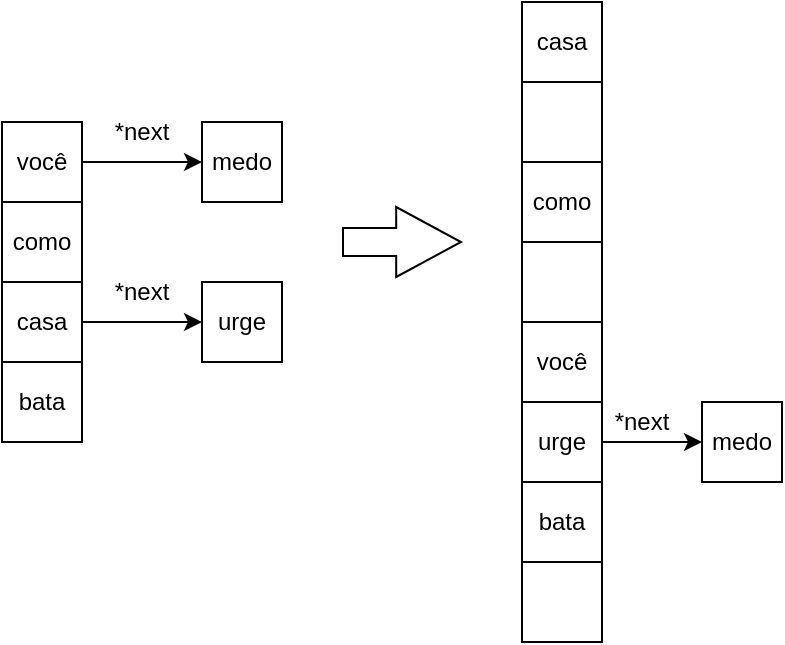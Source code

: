 <mxfile version="20.7.4" type="device"><diagram id="P4DY_vsRLVLFIwnyd4wA" name="Página-1"><mxGraphModel dx="1009" dy="550" grid="1" gridSize="10" guides="1" tooltips="1" connect="1" arrows="1" fold="1" page="1" pageScale="1" pageWidth="827" pageHeight="1169" math="0" shadow="0"><root><mxCell id="0"/><mxCell id="1" parent="0"/><mxCell id="TabeZRSA6f_z4-4sh88Q-2" value="você" style="rounded=0;whiteSpace=wrap;html=1;" vertex="1" parent="1"><mxGeometry x="140" y="200" width="40" height="40" as="geometry"/></mxCell><mxCell id="TabeZRSA6f_z4-4sh88Q-3" value="como" style="rounded=0;whiteSpace=wrap;html=1;" vertex="1" parent="1"><mxGeometry x="140" y="240" width="40" height="40" as="geometry"/></mxCell><mxCell id="TabeZRSA6f_z4-4sh88Q-20" value="" style="edgeStyle=orthogonalEdgeStyle;rounded=0;orthogonalLoop=1;jettySize=auto;html=1;" edge="1" parent="1" source="TabeZRSA6f_z4-4sh88Q-4" target="TabeZRSA6f_z4-4sh88Q-18"><mxGeometry relative="1" as="geometry"/></mxCell><mxCell id="TabeZRSA6f_z4-4sh88Q-4" value="casa" style="rounded=0;whiteSpace=wrap;html=1;" vertex="1" parent="1"><mxGeometry x="140" y="280" width="40" height="40" as="geometry"/></mxCell><mxCell id="TabeZRSA6f_z4-4sh88Q-5" value="bata" style="rounded=0;whiteSpace=wrap;html=1;" vertex="1" parent="1"><mxGeometry x="140" y="320" width="40" height="40" as="geometry"/></mxCell><mxCell id="TabeZRSA6f_z4-4sh88Q-6" value="casa" style="rounded=0;whiteSpace=wrap;html=1;" vertex="1" parent="1"><mxGeometry x="400" y="140" width="40" height="40" as="geometry"/></mxCell><mxCell id="TabeZRSA6f_z4-4sh88Q-7" value="" style="rounded=0;whiteSpace=wrap;html=1;" vertex="1" parent="1"><mxGeometry x="400" y="180" width="40" height="40" as="geometry"/></mxCell><mxCell id="TabeZRSA6f_z4-4sh88Q-8" value="como" style="rounded=0;whiteSpace=wrap;html=1;" vertex="1" parent="1"><mxGeometry x="400" y="220" width="40" height="40" as="geometry"/></mxCell><mxCell id="TabeZRSA6f_z4-4sh88Q-9" value="" style="rounded=0;whiteSpace=wrap;html=1;" vertex="1" parent="1"><mxGeometry x="400" y="260" width="40" height="40" as="geometry"/></mxCell><mxCell id="TabeZRSA6f_z4-4sh88Q-10" value="você" style="rounded=0;whiteSpace=wrap;html=1;" vertex="1" parent="1"><mxGeometry x="400" y="300" width="40" height="40" as="geometry"/></mxCell><mxCell id="TabeZRSA6f_z4-4sh88Q-24" value="" style="edgeStyle=orthogonalEdgeStyle;rounded=0;orthogonalLoop=1;jettySize=auto;html=1;" edge="1" parent="1" source="TabeZRSA6f_z4-4sh88Q-11" target="TabeZRSA6f_z4-4sh88Q-23"><mxGeometry relative="1" as="geometry"/></mxCell><mxCell id="TabeZRSA6f_z4-4sh88Q-11" value="urge" style="rounded=0;whiteSpace=wrap;html=1;" vertex="1" parent="1"><mxGeometry x="400" y="340" width="40" height="40" as="geometry"/></mxCell><mxCell id="TabeZRSA6f_z4-4sh88Q-12" value="bata" style="rounded=0;whiteSpace=wrap;html=1;" vertex="1" parent="1"><mxGeometry x="400" y="380" width="40" height="40" as="geometry"/></mxCell><mxCell id="TabeZRSA6f_z4-4sh88Q-13" value="" style="rounded=0;whiteSpace=wrap;html=1;" vertex="1" parent="1"><mxGeometry x="400" y="420" width="40" height="40" as="geometry"/></mxCell><mxCell id="TabeZRSA6f_z4-4sh88Q-14" value="" style="endArrow=classic;html=1;rounded=0;exitX=1;exitY=0.5;exitDx=0;exitDy=0;" edge="1" parent="1" source="TabeZRSA6f_z4-4sh88Q-2"><mxGeometry width="50" height="50" relative="1" as="geometry"><mxPoint x="190" y="240" as="sourcePoint"/><mxPoint x="240" y="220" as="targetPoint"/></mxGeometry></mxCell><mxCell id="TabeZRSA6f_z4-4sh88Q-15" value="medo" style="rounded=0;whiteSpace=wrap;html=1;" vertex="1" parent="1"><mxGeometry x="240" y="200" width="40" height="40" as="geometry"/></mxCell><mxCell id="TabeZRSA6f_z4-4sh88Q-17" value="*next" style="text;html=1;strokeColor=none;fillColor=none;align=center;verticalAlign=middle;whiteSpace=wrap;rounded=0;" vertex="1" parent="1"><mxGeometry x="180" y="190" width="60" height="30" as="geometry"/></mxCell><mxCell id="TabeZRSA6f_z4-4sh88Q-18" value="urge" style="rounded=0;whiteSpace=wrap;html=1;" vertex="1" parent="1"><mxGeometry x="240" y="280" width="40" height="40" as="geometry"/></mxCell><mxCell id="TabeZRSA6f_z4-4sh88Q-21" value="*next" style="text;html=1;strokeColor=none;fillColor=none;align=center;verticalAlign=middle;whiteSpace=wrap;rounded=0;" vertex="1" parent="1"><mxGeometry x="180" y="270" width="60" height="30" as="geometry"/></mxCell><mxCell id="TabeZRSA6f_z4-4sh88Q-22" value="" style="shape=flexArrow;endArrow=classic;html=1;rounded=0;width=14;endSize=10.47;" edge="1" parent="1"><mxGeometry width="50" height="50" relative="1" as="geometry"><mxPoint x="310" y="260" as="sourcePoint"/><mxPoint x="370" y="260" as="targetPoint"/></mxGeometry></mxCell><mxCell id="TabeZRSA6f_z4-4sh88Q-23" value="medo" style="rounded=0;whiteSpace=wrap;html=1;" vertex="1" parent="1"><mxGeometry x="490" y="340" width="40" height="40" as="geometry"/></mxCell><mxCell id="TabeZRSA6f_z4-4sh88Q-25" value="*next" style="text;html=1;strokeColor=none;fillColor=none;align=center;verticalAlign=middle;whiteSpace=wrap;rounded=0;" vertex="1" parent="1"><mxGeometry x="430" y="340" width="60" height="20" as="geometry"/></mxCell></root></mxGraphModel></diagram></mxfile>